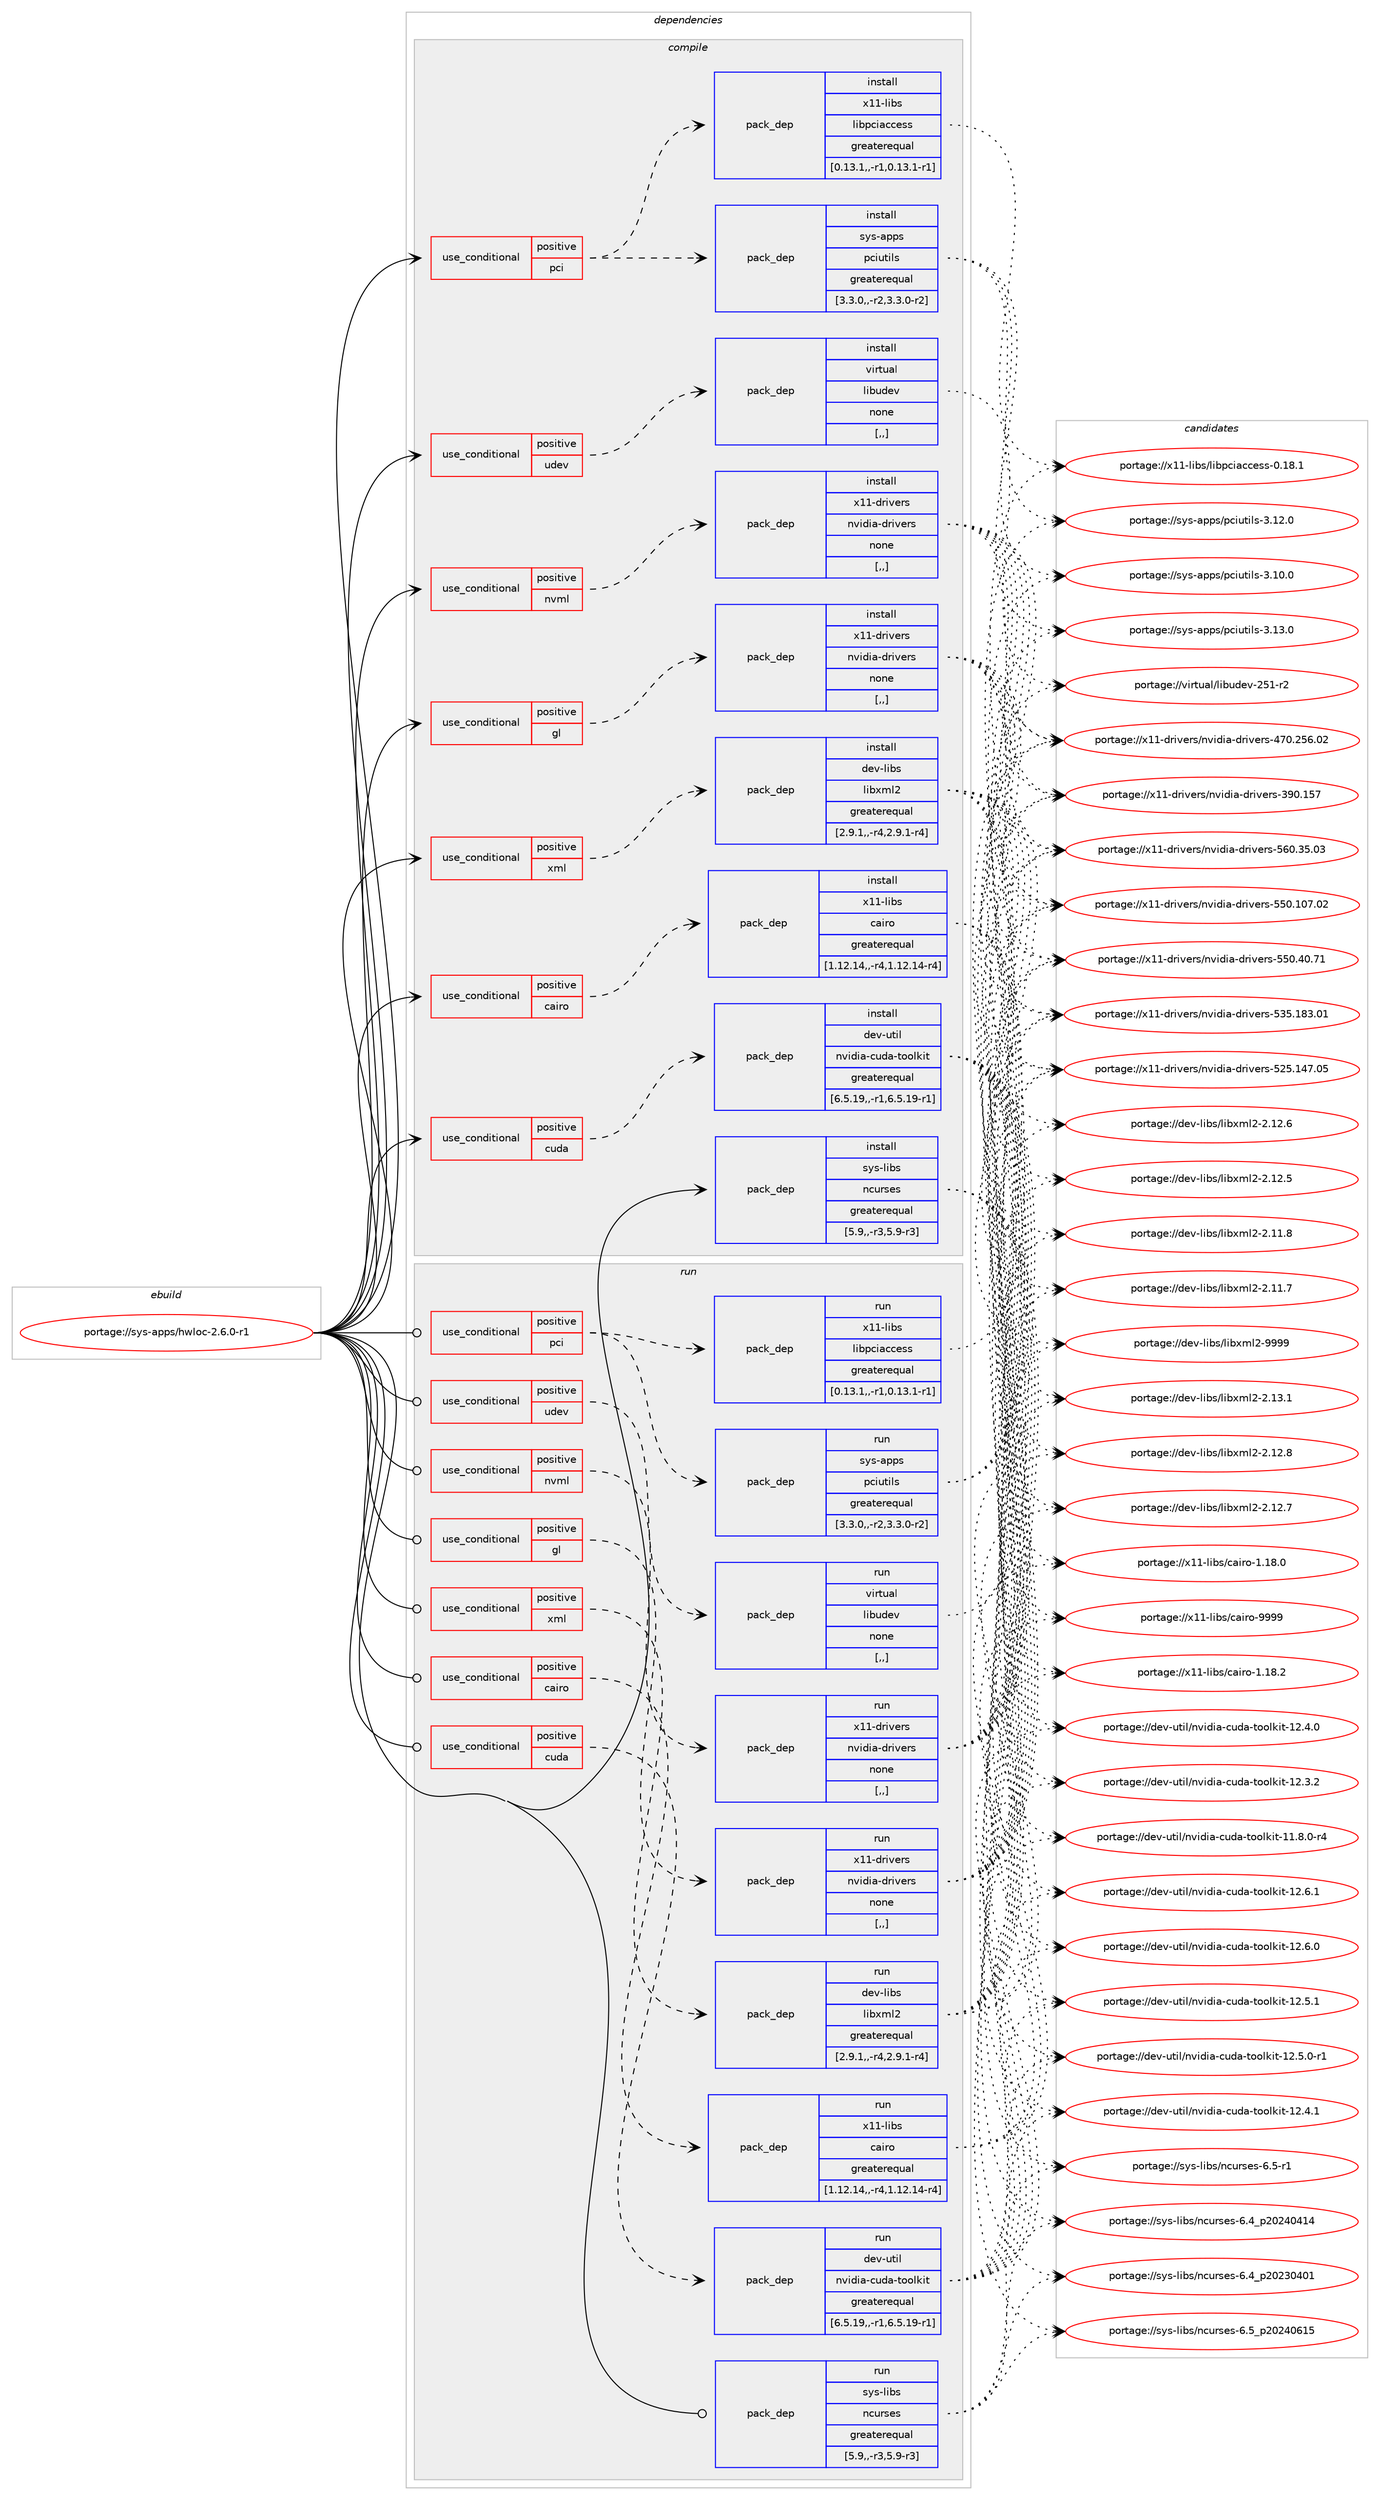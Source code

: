 digraph prolog {

# *************
# Graph options
# *************

newrank=true;
concentrate=true;
compound=true;
graph [rankdir=LR,fontname=Helvetica,fontsize=10,ranksep=1.5];#, ranksep=2.5, nodesep=0.2];
edge  [arrowhead=vee];
node  [fontname=Helvetica,fontsize=10];

# **********
# The ebuild
# **********

subgraph cluster_leftcol {
color=gray;
label=<<i>ebuild</i>>;
id [label="portage://sys-apps/hwloc-2.6.0-r1", color=red, width=4, href="../sys-apps/hwloc-2.6.0-r1.svg"];
}

# ****************
# The dependencies
# ****************

subgraph cluster_midcol {
color=gray;
label=<<i>dependencies</i>>;
subgraph cluster_compile {
fillcolor="#eeeeee";
style=filled;
label=<<i>compile</i>>;
subgraph cond6616 {
dependency17529 [label=<<TABLE BORDER="0" CELLBORDER="1" CELLSPACING="0" CELLPADDING="4"><TR><TD ROWSPAN="3" CELLPADDING="10">use_conditional</TD></TR><TR><TD>positive</TD></TR><TR><TD>cairo</TD></TR></TABLE>>, shape=none, color=red];
subgraph pack10851 {
dependency17530 [label=<<TABLE BORDER="0" CELLBORDER="1" CELLSPACING="0" CELLPADDING="4" WIDTH="220"><TR><TD ROWSPAN="6" CELLPADDING="30">pack_dep</TD></TR><TR><TD WIDTH="110">install</TD></TR><TR><TD>x11-libs</TD></TR><TR><TD>cairo</TD></TR><TR><TD>greaterequal</TD></TR><TR><TD>[1.12.14,,-r4,1.12.14-r4]</TD></TR></TABLE>>, shape=none, color=blue];
}
dependency17529:e -> dependency17530:w [weight=20,style="dashed",arrowhead="vee"];
}
id:e -> dependency17529:w [weight=20,style="solid",arrowhead="vee"];
subgraph cond6617 {
dependency17531 [label=<<TABLE BORDER="0" CELLBORDER="1" CELLSPACING="0" CELLPADDING="4"><TR><TD ROWSPAN="3" CELLPADDING="10">use_conditional</TD></TR><TR><TD>positive</TD></TR><TR><TD>cuda</TD></TR></TABLE>>, shape=none, color=red];
subgraph pack10852 {
dependency17532 [label=<<TABLE BORDER="0" CELLBORDER="1" CELLSPACING="0" CELLPADDING="4" WIDTH="220"><TR><TD ROWSPAN="6" CELLPADDING="30">pack_dep</TD></TR><TR><TD WIDTH="110">install</TD></TR><TR><TD>dev-util</TD></TR><TR><TD>nvidia-cuda-toolkit</TD></TR><TR><TD>greaterequal</TD></TR><TR><TD>[6.5.19,,-r1,6.5.19-r1]</TD></TR></TABLE>>, shape=none, color=blue];
}
dependency17531:e -> dependency17532:w [weight=20,style="dashed",arrowhead="vee"];
}
id:e -> dependency17531:w [weight=20,style="solid",arrowhead="vee"];
subgraph cond6618 {
dependency17533 [label=<<TABLE BORDER="0" CELLBORDER="1" CELLSPACING="0" CELLPADDING="4"><TR><TD ROWSPAN="3" CELLPADDING="10">use_conditional</TD></TR><TR><TD>positive</TD></TR><TR><TD>gl</TD></TR></TABLE>>, shape=none, color=red];
subgraph pack10853 {
dependency17534 [label=<<TABLE BORDER="0" CELLBORDER="1" CELLSPACING="0" CELLPADDING="4" WIDTH="220"><TR><TD ROWSPAN="6" CELLPADDING="30">pack_dep</TD></TR><TR><TD WIDTH="110">install</TD></TR><TR><TD>x11-drivers</TD></TR><TR><TD>nvidia-drivers</TD></TR><TR><TD>none</TD></TR><TR><TD>[,,]</TD></TR></TABLE>>, shape=none, color=blue];
}
dependency17533:e -> dependency17534:w [weight=20,style="dashed",arrowhead="vee"];
}
id:e -> dependency17533:w [weight=20,style="solid",arrowhead="vee"];
subgraph cond6619 {
dependency17535 [label=<<TABLE BORDER="0" CELLBORDER="1" CELLSPACING="0" CELLPADDING="4"><TR><TD ROWSPAN="3" CELLPADDING="10">use_conditional</TD></TR><TR><TD>positive</TD></TR><TR><TD>nvml</TD></TR></TABLE>>, shape=none, color=red];
subgraph pack10854 {
dependency17536 [label=<<TABLE BORDER="0" CELLBORDER="1" CELLSPACING="0" CELLPADDING="4" WIDTH="220"><TR><TD ROWSPAN="6" CELLPADDING="30">pack_dep</TD></TR><TR><TD WIDTH="110">install</TD></TR><TR><TD>x11-drivers</TD></TR><TR><TD>nvidia-drivers</TD></TR><TR><TD>none</TD></TR><TR><TD>[,,]</TD></TR></TABLE>>, shape=none, color=blue];
}
dependency17535:e -> dependency17536:w [weight=20,style="dashed",arrowhead="vee"];
}
id:e -> dependency17535:w [weight=20,style="solid",arrowhead="vee"];
subgraph cond6620 {
dependency17537 [label=<<TABLE BORDER="0" CELLBORDER="1" CELLSPACING="0" CELLPADDING="4"><TR><TD ROWSPAN="3" CELLPADDING="10">use_conditional</TD></TR><TR><TD>positive</TD></TR><TR><TD>pci</TD></TR></TABLE>>, shape=none, color=red];
subgraph pack10855 {
dependency17538 [label=<<TABLE BORDER="0" CELLBORDER="1" CELLSPACING="0" CELLPADDING="4" WIDTH="220"><TR><TD ROWSPAN="6" CELLPADDING="30">pack_dep</TD></TR><TR><TD WIDTH="110">install</TD></TR><TR><TD>sys-apps</TD></TR><TR><TD>pciutils</TD></TR><TR><TD>greaterequal</TD></TR><TR><TD>[3.3.0,,-r2,3.3.0-r2]</TD></TR></TABLE>>, shape=none, color=blue];
}
dependency17537:e -> dependency17538:w [weight=20,style="dashed",arrowhead="vee"];
subgraph pack10856 {
dependency17539 [label=<<TABLE BORDER="0" CELLBORDER="1" CELLSPACING="0" CELLPADDING="4" WIDTH="220"><TR><TD ROWSPAN="6" CELLPADDING="30">pack_dep</TD></TR><TR><TD WIDTH="110">install</TD></TR><TR><TD>x11-libs</TD></TR><TR><TD>libpciaccess</TD></TR><TR><TD>greaterequal</TD></TR><TR><TD>[0.13.1,,-r1,0.13.1-r1]</TD></TR></TABLE>>, shape=none, color=blue];
}
dependency17537:e -> dependency17539:w [weight=20,style="dashed",arrowhead="vee"];
}
id:e -> dependency17537:w [weight=20,style="solid",arrowhead="vee"];
subgraph cond6621 {
dependency17540 [label=<<TABLE BORDER="0" CELLBORDER="1" CELLSPACING="0" CELLPADDING="4"><TR><TD ROWSPAN="3" CELLPADDING="10">use_conditional</TD></TR><TR><TD>positive</TD></TR><TR><TD>udev</TD></TR></TABLE>>, shape=none, color=red];
subgraph pack10857 {
dependency17541 [label=<<TABLE BORDER="0" CELLBORDER="1" CELLSPACING="0" CELLPADDING="4" WIDTH="220"><TR><TD ROWSPAN="6" CELLPADDING="30">pack_dep</TD></TR><TR><TD WIDTH="110">install</TD></TR><TR><TD>virtual</TD></TR><TR><TD>libudev</TD></TR><TR><TD>none</TD></TR><TR><TD>[,,]</TD></TR></TABLE>>, shape=none, color=blue];
}
dependency17540:e -> dependency17541:w [weight=20,style="dashed",arrowhead="vee"];
}
id:e -> dependency17540:w [weight=20,style="solid",arrowhead="vee"];
subgraph cond6622 {
dependency17542 [label=<<TABLE BORDER="0" CELLBORDER="1" CELLSPACING="0" CELLPADDING="4"><TR><TD ROWSPAN="3" CELLPADDING="10">use_conditional</TD></TR><TR><TD>positive</TD></TR><TR><TD>xml</TD></TR></TABLE>>, shape=none, color=red];
subgraph pack10858 {
dependency17543 [label=<<TABLE BORDER="0" CELLBORDER="1" CELLSPACING="0" CELLPADDING="4" WIDTH="220"><TR><TD ROWSPAN="6" CELLPADDING="30">pack_dep</TD></TR><TR><TD WIDTH="110">install</TD></TR><TR><TD>dev-libs</TD></TR><TR><TD>libxml2</TD></TR><TR><TD>greaterequal</TD></TR><TR><TD>[2.9.1,,-r4,2.9.1-r4]</TD></TR></TABLE>>, shape=none, color=blue];
}
dependency17542:e -> dependency17543:w [weight=20,style="dashed",arrowhead="vee"];
}
id:e -> dependency17542:w [weight=20,style="solid",arrowhead="vee"];
subgraph pack10859 {
dependency17544 [label=<<TABLE BORDER="0" CELLBORDER="1" CELLSPACING="0" CELLPADDING="4" WIDTH="220"><TR><TD ROWSPAN="6" CELLPADDING="30">pack_dep</TD></TR><TR><TD WIDTH="110">install</TD></TR><TR><TD>sys-libs</TD></TR><TR><TD>ncurses</TD></TR><TR><TD>greaterequal</TD></TR><TR><TD>[5.9,,-r3,5.9-r3]</TD></TR></TABLE>>, shape=none, color=blue];
}
id:e -> dependency17544:w [weight=20,style="solid",arrowhead="vee"];
}
subgraph cluster_compileandrun {
fillcolor="#eeeeee";
style=filled;
label=<<i>compile and run</i>>;
}
subgraph cluster_run {
fillcolor="#eeeeee";
style=filled;
label=<<i>run</i>>;
subgraph cond6623 {
dependency17545 [label=<<TABLE BORDER="0" CELLBORDER="1" CELLSPACING="0" CELLPADDING="4"><TR><TD ROWSPAN="3" CELLPADDING="10">use_conditional</TD></TR><TR><TD>positive</TD></TR><TR><TD>cairo</TD></TR></TABLE>>, shape=none, color=red];
subgraph pack10860 {
dependency17546 [label=<<TABLE BORDER="0" CELLBORDER="1" CELLSPACING="0" CELLPADDING="4" WIDTH="220"><TR><TD ROWSPAN="6" CELLPADDING="30">pack_dep</TD></TR><TR><TD WIDTH="110">run</TD></TR><TR><TD>x11-libs</TD></TR><TR><TD>cairo</TD></TR><TR><TD>greaterequal</TD></TR><TR><TD>[1.12.14,,-r4,1.12.14-r4]</TD></TR></TABLE>>, shape=none, color=blue];
}
dependency17545:e -> dependency17546:w [weight=20,style="dashed",arrowhead="vee"];
}
id:e -> dependency17545:w [weight=20,style="solid",arrowhead="odot"];
subgraph cond6624 {
dependency17547 [label=<<TABLE BORDER="0" CELLBORDER="1" CELLSPACING="0" CELLPADDING="4"><TR><TD ROWSPAN="3" CELLPADDING="10">use_conditional</TD></TR><TR><TD>positive</TD></TR><TR><TD>cuda</TD></TR></TABLE>>, shape=none, color=red];
subgraph pack10861 {
dependency17548 [label=<<TABLE BORDER="0" CELLBORDER="1" CELLSPACING="0" CELLPADDING="4" WIDTH="220"><TR><TD ROWSPAN="6" CELLPADDING="30">pack_dep</TD></TR><TR><TD WIDTH="110">run</TD></TR><TR><TD>dev-util</TD></TR><TR><TD>nvidia-cuda-toolkit</TD></TR><TR><TD>greaterequal</TD></TR><TR><TD>[6.5.19,,-r1,6.5.19-r1]</TD></TR></TABLE>>, shape=none, color=blue];
}
dependency17547:e -> dependency17548:w [weight=20,style="dashed",arrowhead="vee"];
}
id:e -> dependency17547:w [weight=20,style="solid",arrowhead="odot"];
subgraph cond6625 {
dependency17549 [label=<<TABLE BORDER="0" CELLBORDER="1" CELLSPACING="0" CELLPADDING="4"><TR><TD ROWSPAN="3" CELLPADDING="10">use_conditional</TD></TR><TR><TD>positive</TD></TR><TR><TD>gl</TD></TR></TABLE>>, shape=none, color=red];
subgraph pack10862 {
dependency17550 [label=<<TABLE BORDER="0" CELLBORDER="1" CELLSPACING="0" CELLPADDING="4" WIDTH="220"><TR><TD ROWSPAN="6" CELLPADDING="30">pack_dep</TD></TR><TR><TD WIDTH="110">run</TD></TR><TR><TD>x11-drivers</TD></TR><TR><TD>nvidia-drivers</TD></TR><TR><TD>none</TD></TR><TR><TD>[,,]</TD></TR></TABLE>>, shape=none, color=blue];
}
dependency17549:e -> dependency17550:w [weight=20,style="dashed",arrowhead="vee"];
}
id:e -> dependency17549:w [weight=20,style="solid",arrowhead="odot"];
subgraph cond6626 {
dependency17551 [label=<<TABLE BORDER="0" CELLBORDER="1" CELLSPACING="0" CELLPADDING="4"><TR><TD ROWSPAN="3" CELLPADDING="10">use_conditional</TD></TR><TR><TD>positive</TD></TR><TR><TD>nvml</TD></TR></TABLE>>, shape=none, color=red];
subgraph pack10863 {
dependency17552 [label=<<TABLE BORDER="0" CELLBORDER="1" CELLSPACING="0" CELLPADDING="4" WIDTH="220"><TR><TD ROWSPAN="6" CELLPADDING="30">pack_dep</TD></TR><TR><TD WIDTH="110">run</TD></TR><TR><TD>x11-drivers</TD></TR><TR><TD>nvidia-drivers</TD></TR><TR><TD>none</TD></TR><TR><TD>[,,]</TD></TR></TABLE>>, shape=none, color=blue];
}
dependency17551:e -> dependency17552:w [weight=20,style="dashed",arrowhead="vee"];
}
id:e -> dependency17551:w [weight=20,style="solid",arrowhead="odot"];
subgraph cond6627 {
dependency17553 [label=<<TABLE BORDER="0" CELLBORDER="1" CELLSPACING="0" CELLPADDING="4"><TR><TD ROWSPAN="3" CELLPADDING="10">use_conditional</TD></TR><TR><TD>positive</TD></TR><TR><TD>pci</TD></TR></TABLE>>, shape=none, color=red];
subgraph pack10864 {
dependency17554 [label=<<TABLE BORDER="0" CELLBORDER="1" CELLSPACING="0" CELLPADDING="4" WIDTH="220"><TR><TD ROWSPAN="6" CELLPADDING="30">pack_dep</TD></TR><TR><TD WIDTH="110">run</TD></TR><TR><TD>sys-apps</TD></TR><TR><TD>pciutils</TD></TR><TR><TD>greaterequal</TD></TR><TR><TD>[3.3.0,,-r2,3.3.0-r2]</TD></TR></TABLE>>, shape=none, color=blue];
}
dependency17553:e -> dependency17554:w [weight=20,style="dashed",arrowhead="vee"];
subgraph pack10865 {
dependency17555 [label=<<TABLE BORDER="0" CELLBORDER="1" CELLSPACING="0" CELLPADDING="4" WIDTH="220"><TR><TD ROWSPAN="6" CELLPADDING="30">pack_dep</TD></TR><TR><TD WIDTH="110">run</TD></TR><TR><TD>x11-libs</TD></TR><TR><TD>libpciaccess</TD></TR><TR><TD>greaterequal</TD></TR><TR><TD>[0.13.1,,-r1,0.13.1-r1]</TD></TR></TABLE>>, shape=none, color=blue];
}
dependency17553:e -> dependency17555:w [weight=20,style="dashed",arrowhead="vee"];
}
id:e -> dependency17553:w [weight=20,style="solid",arrowhead="odot"];
subgraph cond6628 {
dependency17556 [label=<<TABLE BORDER="0" CELLBORDER="1" CELLSPACING="0" CELLPADDING="4"><TR><TD ROWSPAN="3" CELLPADDING="10">use_conditional</TD></TR><TR><TD>positive</TD></TR><TR><TD>udev</TD></TR></TABLE>>, shape=none, color=red];
subgraph pack10866 {
dependency17557 [label=<<TABLE BORDER="0" CELLBORDER="1" CELLSPACING="0" CELLPADDING="4" WIDTH="220"><TR><TD ROWSPAN="6" CELLPADDING="30">pack_dep</TD></TR><TR><TD WIDTH="110">run</TD></TR><TR><TD>virtual</TD></TR><TR><TD>libudev</TD></TR><TR><TD>none</TD></TR><TR><TD>[,,]</TD></TR></TABLE>>, shape=none, color=blue];
}
dependency17556:e -> dependency17557:w [weight=20,style="dashed",arrowhead="vee"];
}
id:e -> dependency17556:w [weight=20,style="solid",arrowhead="odot"];
subgraph cond6629 {
dependency17558 [label=<<TABLE BORDER="0" CELLBORDER="1" CELLSPACING="0" CELLPADDING="4"><TR><TD ROWSPAN="3" CELLPADDING="10">use_conditional</TD></TR><TR><TD>positive</TD></TR><TR><TD>xml</TD></TR></TABLE>>, shape=none, color=red];
subgraph pack10867 {
dependency17559 [label=<<TABLE BORDER="0" CELLBORDER="1" CELLSPACING="0" CELLPADDING="4" WIDTH="220"><TR><TD ROWSPAN="6" CELLPADDING="30">pack_dep</TD></TR><TR><TD WIDTH="110">run</TD></TR><TR><TD>dev-libs</TD></TR><TR><TD>libxml2</TD></TR><TR><TD>greaterequal</TD></TR><TR><TD>[2.9.1,,-r4,2.9.1-r4]</TD></TR></TABLE>>, shape=none, color=blue];
}
dependency17558:e -> dependency17559:w [weight=20,style="dashed",arrowhead="vee"];
}
id:e -> dependency17558:w [weight=20,style="solid",arrowhead="odot"];
subgraph pack10868 {
dependency17560 [label=<<TABLE BORDER="0" CELLBORDER="1" CELLSPACING="0" CELLPADDING="4" WIDTH="220"><TR><TD ROWSPAN="6" CELLPADDING="30">pack_dep</TD></TR><TR><TD WIDTH="110">run</TD></TR><TR><TD>sys-libs</TD></TR><TR><TD>ncurses</TD></TR><TR><TD>greaterequal</TD></TR><TR><TD>[5.9,,-r3,5.9-r3]</TD></TR></TABLE>>, shape=none, color=blue];
}
id:e -> dependency17560:w [weight=20,style="solid",arrowhead="odot"];
}
}

# **************
# The candidates
# **************

subgraph cluster_choices {
rank=same;
color=gray;
label=<<i>candidates</i>>;

subgraph choice10851 {
color=black;
nodesep=1;
choice120494945108105981154799971051141114557575757 [label="portage://x11-libs/cairo-9999", color=red, width=4,href="../x11-libs/cairo-9999.svg"];
choice1204949451081059811547999710511411145494649564650 [label="portage://x11-libs/cairo-1.18.2", color=red, width=4,href="../x11-libs/cairo-1.18.2.svg"];
choice1204949451081059811547999710511411145494649564648 [label="portage://x11-libs/cairo-1.18.0", color=red, width=4,href="../x11-libs/cairo-1.18.0.svg"];
dependency17530:e -> choice120494945108105981154799971051141114557575757:w [style=dotted,weight="100"];
dependency17530:e -> choice1204949451081059811547999710511411145494649564650:w [style=dotted,weight="100"];
dependency17530:e -> choice1204949451081059811547999710511411145494649564648:w [style=dotted,weight="100"];
}
subgraph choice10852 {
color=black;
nodesep=1;
choice1001011184511711610510847110118105100105974599117100974511611111110810710511645495046544649 [label="portage://dev-util/nvidia-cuda-toolkit-12.6.1", color=red, width=4,href="../dev-util/nvidia-cuda-toolkit-12.6.1.svg"];
choice1001011184511711610510847110118105100105974599117100974511611111110810710511645495046544648 [label="portage://dev-util/nvidia-cuda-toolkit-12.6.0", color=red, width=4,href="../dev-util/nvidia-cuda-toolkit-12.6.0.svg"];
choice1001011184511711610510847110118105100105974599117100974511611111110810710511645495046534649 [label="portage://dev-util/nvidia-cuda-toolkit-12.5.1", color=red, width=4,href="../dev-util/nvidia-cuda-toolkit-12.5.1.svg"];
choice10010111845117116105108471101181051001059745991171009745116111111108107105116454950465346484511449 [label="portage://dev-util/nvidia-cuda-toolkit-12.5.0-r1", color=red, width=4,href="../dev-util/nvidia-cuda-toolkit-12.5.0-r1.svg"];
choice1001011184511711610510847110118105100105974599117100974511611111110810710511645495046524649 [label="portage://dev-util/nvidia-cuda-toolkit-12.4.1", color=red, width=4,href="../dev-util/nvidia-cuda-toolkit-12.4.1.svg"];
choice1001011184511711610510847110118105100105974599117100974511611111110810710511645495046524648 [label="portage://dev-util/nvidia-cuda-toolkit-12.4.0", color=red, width=4,href="../dev-util/nvidia-cuda-toolkit-12.4.0.svg"];
choice1001011184511711610510847110118105100105974599117100974511611111110810710511645495046514650 [label="portage://dev-util/nvidia-cuda-toolkit-12.3.2", color=red, width=4,href="../dev-util/nvidia-cuda-toolkit-12.3.2.svg"];
choice10010111845117116105108471101181051001059745991171009745116111111108107105116454949465646484511452 [label="portage://dev-util/nvidia-cuda-toolkit-11.8.0-r4", color=red, width=4,href="../dev-util/nvidia-cuda-toolkit-11.8.0-r4.svg"];
dependency17532:e -> choice1001011184511711610510847110118105100105974599117100974511611111110810710511645495046544649:w [style=dotted,weight="100"];
dependency17532:e -> choice1001011184511711610510847110118105100105974599117100974511611111110810710511645495046544648:w [style=dotted,weight="100"];
dependency17532:e -> choice1001011184511711610510847110118105100105974599117100974511611111110810710511645495046534649:w [style=dotted,weight="100"];
dependency17532:e -> choice10010111845117116105108471101181051001059745991171009745116111111108107105116454950465346484511449:w [style=dotted,weight="100"];
dependency17532:e -> choice1001011184511711610510847110118105100105974599117100974511611111110810710511645495046524649:w [style=dotted,weight="100"];
dependency17532:e -> choice1001011184511711610510847110118105100105974599117100974511611111110810710511645495046524648:w [style=dotted,weight="100"];
dependency17532:e -> choice1001011184511711610510847110118105100105974599117100974511611111110810710511645495046514650:w [style=dotted,weight="100"];
dependency17532:e -> choice10010111845117116105108471101181051001059745991171009745116111111108107105116454949465646484511452:w [style=dotted,weight="100"];
}
subgraph choice10853 {
color=black;
nodesep=1;
choice12049494510011410511810111411547110118105100105974510011410511810111411545535448465153464851 [label="portage://x11-drivers/nvidia-drivers-560.35.03", color=red, width=4,href="../x11-drivers/nvidia-drivers-560.35.03.svg"];
choice1204949451001141051181011141154711011810510010597451001141051181011141154553534846494855464850 [label="portage://x11-drivers/nvidia-drivers-550.107.02", color=red, width=4,href="../x11-drivers/nvidia-drivers-550.107.02.svg"];
choice12049494510011410511810111411547110118105100105974510011410511810111411545535348465248465549 [label="portage://x11-drivers/nvidia-drivers-550.40.71", color=red, width=4,href="../x11-drivers/nvidia-drivers-550.40.71.svg"];
choice1204949451001141051181011141154711011810510010597451001141051181011141154553515346495651464849 [label="portage://x11-drivers/nvidia-drivers-535.183.01", color=red, width=4,href="../x11-drivers/nvidia-drivers-535.183.01.svg"];
choice1204949451001141051181011141154711011810510010597451001141051181011141154553505346495255464853 [label="portage://x11-drivers/nvidia-drivers-525.147.05", color=red, width=4,href="../x11-drivers/nvidia-drivers-525.147.05.svg"];
choice1204949451001141051181011141154711011810510010597451001141051181011141154552554846505354464850 [label="portage://x11-drivers/nvidia-drivers-470.256.02", color=red, width=4,href="../x11-drivers/nvidia-drivers-470.256.02.svg"];
choice1204949451001141051181011141154711011810510010597451001141051181011141154551574846495355 [label="portage://x11-drivers/nvidia-drivers-390.157", color=red, width=4,href="../x11-drivers/nvidia-drivers-390.157.svg"];
dependency17534:e -> choice12049494510011410511810111411547110118105100105974510011410511810111411545535448465153464851:w [style=dotted,weight="100"];
dependency17534:e -> choice1204949451001141051181011141154711011810510010597451001141051181011141154553534846494855464850:w [style=dotted,weight="100"];
dependency17534:e -> choice12049494510011410511810111411547110118105100105974510011410511810111411545535348465248465549:w [style=dotted,weight="100"];
dependency17534:e -> choice1204949451001141051181011141154711011810510010597451001141051181011141154553515346495651464849:w [style=dotted,weight="100"];
dependency17534:e -> choice1204949451001141051181011141154711011810510010597451001141051181011141154553505346495255464853:w [style=dotted,weight="100"];
dependency17534:e -> choice1204949451001141051181011141154711011810510010597451001141051181011141154552554846505354464850:w [style=dotted,weight="100"];
dependency17534:e -> choice1204949451001141051181011141154711011810510010597451001141051181011141154551574846495355:w [style=dotted,weight="100"];
}
subgraph choice10854 {
color=black;
nodesep=1;
choice12049494510011410511810111411547110118105100105974510011410511810111411545535448465153464851 [label="portage://x11-drivers/nvidia-drivers-560.35.03", color=red, width=4,href="../x11-drivers/nvidia-drivers-560.35.03.svg"];
choice1204949451001141051181011141154711011810510010597451001141051181011141154553534846494855464850 [label="portage://x11-drivers/nvidia-drivers-550.107.02", color=red, width=4,href="../x11-drivers/nvidia-drivers-550.107.02.svg"];
choice12049494510011410511810111411547110118105100105974510011410511810111411545535348465248465549 [label="portage://x11-drivers/nvidia-drivers-550.40.71", color=red, width=4,href="../x11-drivers/nvidia-drivers-550.40.71.svg"];
choice1204949451001141051181011141154711011810510010597451001141051181011141154553515346495651464849 [label="portage://x11-drivers/nvidia-drivers-535.183.01", color=red, width=4,href="../x11-drivers/nvidia-drivers-535.183.01.svg"];
choice1204949451001141051181011141154711011810510010597451001141051181011141154553505346495255464853 [label="portage://x11-drivers/nvidia-drivers-525.147.05", color=red, width=4,href="../x11-drivers/nvidia-drivers-525.147.05.svg"];
choice1204949451001141051181011141154711011810510010597451001141051181011141154552554846505354464850 [label="portage://x11-drivers/nvidia-drivers-470.256.02", color=red, width=4,href="../x11-drivers/nvidia-drivers-470.256.02.svg"];
choice1204949451001141051181011141154711011810510010597451001141051181011141154551574846495355 [label="portage://x11-drivers/nvidia-drivers-390.157", color=red, width=4,href="../x11-drivers/nvidia-drivers-390.157.svg"];
dependency17536:e -> choice12049494510011410511810111411547110118105100105974510011410511810111411545535448465153464851:w [style=dotted,weight="100"];
dependency17536:e -> choice1204949451001141051181011141154711011810510010597451001141051181011141154553534846494855464850:w [style=dotted,weight="100"];
dependency17536:e -> choice12049494510011410511810111411547110118105100105974510011410511810111411545535348465248465549:w [style=dotted,weight="100"];
dependency17536:e -> choice1204949451001141051181011141154711011810510010597451001141051181011141154553515346495651464849:w [style=dotted,weight="100"];
dependency17536:e -> choice1204949451001141051181011141154711011810510010597451001141051181011141154553505346495255464853:w [style=dotted,weight="100"];
dependency17536:e -> choice1204949451001141051181011141154711011810510010597451001141051181011141154552554846505354464850:w [style=dotted,weight="100"];
dependency17536:e -> choice1204949451001141051181011141154711011810510010597451001141051181011141154551574846495355:w [style=dotted,weight="100"];
}
subgraph choice10855 {
color=black;
nodesep=1;
choice1151211154597112112115471129910511711610510811545514649514648 [label="portage://sys-apps/pciutils-3.13.0", color=red, width=4,href="../sys-apps/pciutils-3.13.0.svg"];
choice1151211154597112112115471129910511711610510811545514649504648 [label="portage://sys-apps/pciutils-3.12.0", color=red, width=4,href="../sys-apps/pciutils-3.12.0.svg"];
choice1151211154597112112115471129910511711610510811545514649484648 [label="portage://sys-apps/pciutils-3.10.0", color=red, width=4,href="../sys-apps/pciutils-3.10.0.svg"];
dependency17538:e -> choice1151211154597112112115471129910511711610510811545514649514648:w [style=dotted,weight="100"];
dependency17538:e -> choice1151211154597112112115471129910511711610510811545514649504648:w [style=dotted,weight="100"];
dependency17538:e -> choice1151211154597112112115471129910511711610510811545514649484648:w [style=dotted,weight="100"];
}
subgraph choice10856 {
color=black;
nodesep=1;
choice1204949451081059811547108105981129910597999910111511545484649564649 [label="portage://x11-libs/libpciaccess-0.18.1", color=red, width=4,href="../x11-libs/libpciaccess-0.18.1.svg"];
dependency17539:e -> choice1204949451081059811547108105981129910597999910111511545484649564649:w [style=dotted,weight="100"];
}
subgraph choice10857 {
color=black;
nodesep=1;
choice118105114116117971084710810598117100101118455053494511450 [label="portage://virtual/libudev-251-r2", color=red, width=4,href="../virtual/libudev-251-r2.svg"];
dependency17541:e -> choice118105114116117971084710810598117100101118455053494511450:w [style=dotted,weight="100"];
}
subgraph choice10858 {
color=black;
nodesep=1;
choice10010111845108105981154710810598120109108504557575757 [label="portage://dev-libs/libxml2-9999", color=red, width=4,href="../dev-libs/libxml2-9999.svg"];
choice100101118451081059811547108105981201091085045504649514649 [label="portage://dev-libs/libxml2-2.13.1", color=red, width=4,href="../dev-libs/libxml2-2.13.1.svg"];
choice100101118451081059811547108105981201091085045504649504656 [label="portage://dev-libs/libxml2-2.12.8", color=red, width=4,href="../dev-libs/libxml2-2.12.8.svg"];
choice100101118451081059811547108105981201091085045504649504655 [label="portage://dev-libs/libxml2-2.12.7", color=red, width=4,href="../dev-libs/libxml2-2.12.7.svg"];
choice100101118451081059811547108105981201091085045504649504654 [label="portage://dev-libs/libxml2-2.12.6", color=red, width=4,href="../dev-libs/libxml2-2.12.6.svg"];
choice100101118451081059811547108105981201091085045504649504653 [label="portage://dev-libs/libxml2-2.12.5", color=red, width=4,href="../dev-libs/libxml2-2.12.5.svg"];
choice100101118451081059811547108105981201091085045504649494656 [label="portage://dev-libs/libxml2-2.11.8", color=red, width=4,href="../dev-libs/libxml2-2.11.8.svg"];
choice100101118451081059811547108105981201091085045504649494655 [label="portage://dev-libs/libxml2-2.11.7", color=red, width=4,href="../dev-libs/libxml2-2.11.7.svg"];
dependency17543:e -> choice10010111845108105981154710810598120109108504557575757:w [style=dotted,weight="100"];
dependency17543:e -> choice100101118451081059811547108105981201091085045504649514649:w [style=dotted,weight="100"];
dependency17543:e -> choice100101118451081059811547108105981201091085045504649504656:w [style=dotted,weight="100"];
dependency17543:e -> choice100101118451081059811547108105981201091085045504649504655:w [style=dotted,weight="100"];
dependency17543:e -> choice100101118451081059811547108105981201091085045504649504654:w [style=dotted,weight="100"];
dependency17543:e -> choice100101118451081059811547108105981201091085045504649504653:w [style=dotted,weight="100"];
dependency17543:e -> choice100101118451081059811547108105981201091085045504649494656:w [style=dotted,weight="100"];
dependency17543:e -> choice100101118451081059811547108105981201091085045504649494655:w [style=dotted,weight="100"];
}
subgraph choice10859 {
color=black;
nodesep=1;
choice1151211154510810598115471109911711411510111545544653951125048505248544953 [label="portage://sys-libs/ncurses-6.5_p20240615", color=red, width=4,href="../sys-libs/ncurses-6.5_p20240615.svg"];
choice11512111545108105981154711099117114115101115455446534511449 [label="portage://sys-libs/ncurses-6.5-r1", color=red, width=4,href="../sys-libs/ncurses-6.5-r1.svg"];
choice1151211154510810598115471109911711411510111545544652951125048505248524952 [label="portage://sys-libs/ncurses-6.4_p20240414", color=red, width=4,href="../sys-libs/ncurses-6.4_p20240414.svg"];
choice1151211154510810598115471109911711411510111545544652951125048505148524849 [label="portage://sys-libs/ncurses-6.4_p20230401", color=red, width=4,href="../sys-libs/ncurses-6.4_p20230401.svg"];
dependency17544:e -> choice1151211154510810598115471109911711411510111545544653951125048505248544953:w [style=dotted,weight="100"];
dependency17544:e -> choice11512111545108105981154711099117114115101115455446534511449:w [style=dotted,weight="100"];
dependency17544:e -> choice1151211154510810598115471109911711411510111545544652951125048505248524952:w [style=dotted,weight="100"];
dependency17544:e -> choice1151211154510810598115471109911711411510111545544652951125048505148524849:w [style=dotted,weight="100"];
}
subgraph choice10860 {
color=black;
nodesep=1;
choice120494945108105981154799971051141114557575757 [label="portage://x11-libs/cairo-9999", color=red, width=4,href="../x11-libs/cairo-9999.svg"];
choice1204949451081059811547999710511411145494649564650 [label="portage://x11-libs/cairo-1.18.2", color=red, width=4,href="../x11-libs/cairo-1.18.2.svg"];
choice1204949451081059811547999710511411145494649564648 [label="portage://x11-libs/cairo-1.18.0", color=red, width=4,href="../x11-libs/cairo-1.18.0.svg"];
dependency17546:e -> choice120494945108105981154799971051141114557575757:w [style=dotted,weight="100"];
dependency17546:e -> choice1204949451081059811547999710511411145494649564650:w [style=dotted,weight="100"];
dependency17546:e -> choice1204949451081059811547999710511411145494649564648:w [style=dotted,weight="100"];
}
subgraph choice10861 {
color=black;
nodesep=1;
choice1001011184511711610510847110118105100105974599117100974511611111110810710511645495046544649 [label="portage://dev-util/nvidia-cuda-toolkit-12.6.1", color=red, width=4,href="../dev-util/nvidia-cuda-toolkit-12.6.1.svg"];
choice1001011184511711610510847110118105100105974599117100974511611111110810710511645495046544648 [label="portage://dev-util/nvidia-cuda-toolkit-12.6.0", color=red, width=4,href="../dev-util/nvidia-cuda-toolkit-12.6.0.svg"];
choice1001011184511711610510847110118105100105974599117100974511611111110810710511645495046534649 [label="portage://dev-util/nvidia-cuda-toolkit-12.5.1", color=red, width=4,href="../dev-util/nvidia-cuda-toolkit-12.5.1.svg"];
choice10010111845117116105108471101181051001059745991171009745116111111108107105116454950465346484511449 [label="portage://dev-util/nvidia-cuda-toolkit-12.5.0-r1", color=red, width=4,href="../dev-util/nvidia-cuda-toolkit-12.5.0-r1.svg"];
choice1001011184511711610510847110118105100105974599117100974511611111110810710511645495046524649 [label="portage://dev-util/nvidia-cuda-toolkit-12.4.1", color=red, width=4,href="../dev-util/nvidia-cuda-toolkit-12.4.1.svg"];
choice1001011184511711610510847110118105100105974599117100974511611111110810710511645495046524648 [label="portage://dev-util/nvidia-cuda-toolkit-12.4.0", color=red, width=4,href="../dev-util/nvidia-cuda-toolkit-12.4.0.svg"];
choice1001011184511711610510847110118105100105974599117100974511611111110810710511645495046514650 [label="portage://dev-util/nvidia-cuda-toolkit-12.3.2", color=red, width=4,href="../dev-util/nvidia-cuda-toolkit-12.3.2.svg"];
choice10010111845117116105108471101181051001059745991171009745116111111108107105116454949465646484511452 [label="portage://dev-util/nvidia-cuda-toolkit-11.8.0-r4", color=red, width=4,href="../dev-util/nvidia-cuda-toolkit-11.8.0-r4.svg"];
dependency17548:e -> choice1001011184511711610510847110118105100105974599117100974511611111110810710511645495046544649:w [style=dotted,weight="100"];
dependency17548:e -> choice1001011184511711610510847110118105100105974599117100974511611111110810710511645495046544648:w [style=dotted,weight="100"];
dependency17548:e -> choice1001011184511711610510847110118105100105974599117100974511611111110810710511645495046534649:w [style=dotted,weight="100"];
dependency17548:e -> choice10010111845117116105108471101181051001059745991171009745116111111108107105116454950465346484511449:w [style=dotted,weight="100"];
dependency17548:e -> choice1001011184511711610510847110118105100105974599117100974511611111110810710511645495046524649:w [style=dotted,weight="100"];
dependency17548:e -> choice1001011184511711610510847110118105100105974599117100974511611111110810710511645495046524648:w [style=dotted,weight="100"];
dependency17548:e -> choice1001011184511711610510847110118105100105974599117100974511611111110810710511645495046514650:w [style=dotted,weight="100"];
dependency17548:e -> choice10010111845117116105108471101181051001059745991171009745116111111108107105116454949465646484511452:w [style=dotted,weight="100"];
}
subgraph choice10862 {
color=black;
nodesep=1;
choice12049494510011410511810111411547110118105100105974510011410511810111411545535448465153464851 [label="portage://x11-drivers/nvidia-drivers-560.35.03", color=red, width=4,href="../x11-drivers/nvidia-drivers-560.35.03.svg"];
choice1204949451001141051181011141154711011810510010597451001141051181011141154553534846494855464850 [label="portage://x11-drivers/nvidia-drivers-550.107.02", color=red, width=4,href="../x11-drivers/nvidia-drivers-550.107.02.svg"];
choice12049494510011410511810111411547110118105100105974510011410511810111411545535348465248465549 [label="portage://x11-drivers/nvidia-drivers-550.40.71", color=red, width=4,href="../x11-drivers/nvidia-drivers-550.40.71.svg"];
choice1204949451001141051181011141154711011810510010597451001141051181011141154553515346495651464849 [label="portage://x11-drivers/nvidia-drivers-535.183.01", color=red, width=4,href="../x11-drivers/nvidia-drivers-535.183.01.svg"];
choice1204949451001141051181011141154711011810510010597451001141051181011141154553505346495255464853 [label="portage://x11-drivers/nvidia-drivers-525.147.05", color=red, width=4,href="../x11-drivers/nvidia-drivers-525.147.05.svg"];
choice1204949451001141051181011141154711011810510010597451001141051181011141154552554846505354464850 [label="portage://x11-drivers/nvidia-drivers-470.256.02", color=red, width=4,href="../x11-drivers/nvidia-drivers-470.256.02.svg"];
choice1204949451001141051181011141154711011810510010597451001141051181011141154551574846495355 [label="portage://x11-drivers/nvidia-drivers-390.157", color=red, width=4,href="../x11-drivers/nvidia-drivers-390.157.svg"];
dependency17550:e -> choice12049494510011410511810111411547110118105100105974510011410511810111411545535448465153464851:w [style=dotted,weight="100"];
dependency17550:e -> choice1204949451001141051181011141154711011810510010597451001141051181011141154553534846494855464850:w [style=dotted,weight="100"];
dependency17550:e -> choice12049494510011410511810111411547110118105100105974510011410511810111411545535348465248465549:w [style=dotted,weight="100"];
dependency17550:e -> choice1204949451001141051181011141154711011810510010597451001141051181011141154553515346495651464849:w [style=dotted,weight="100"];
dependency17550:e -> choice1204949451001141051181011141154711011810510010597451001141051181011141154553505346495255464853:w [style=dotted,weight="100"];
dependency17550:e -> choice1204949451001141051181011141154711011810510010597451001141051181011141154552554846505354464850:w [style=dotted,weight="100"];
dependency17550:e -> choice1204949451001141051181011141154711011810510010597451001141051181011141154551574846495355:w [style=dotted,weight="100"];
}
subgraph choice10863 {
color=black;
nodesep=1;
choice12049494510011410511810111411547110118105100105974510011410511810111411545535448465153464851 [label="portage://x11-drivers/nvidia-drivers-560.35.03", color=red, width=4,href="../x11-drivers/nvidia-drivers-560.35.03.svg"];
choice1204949451001141051181011141154711011810510010597451001141051181011141154553534846494855464850 [label="portage://x11-drivers/nvidia-drivers-550.107.02", color=red, width=4,href="../x11-drivers/nvidia-drivers-550.107.02.svg"];
choice12049494510011410511810111411547110118105100105974510011410511810111411545535348465248465549 [label="portage://x11-drivers/nvidia-drivers-550.40.71", color=red, width=4,href="../x11-drivers/nvidia-drivers-550.40.71.svg"];
choice1204949451001141051181011141154711011810510010597451001141051181011141154553515346495651464849 [label="portage://x11-drivers/nvidia-drivers-535.183.01", color=red, width=4,href="../x11-drivers/nvidia-drivers-535.183.01.svg"];
choice1204949451001141051181011141154711011810510010597451001141051181011141154553505346495255464853 [label="portage://x11-drivers/nvidia-drivers-525.147.05", color=red, width=4,href="../x11-drivers/nvidia-drivers-525.147.05.svg"];
choice1204949451001141051181011141154711011810510010597451001141051181011141154552554846505354464850 [label="portage://x11-drivers/nvidia-drivers-470.256.02", color=red, width=4,href="../x11-drivers/nvidia-drivers-470.256.02.svg"];
choice1204949451001141051181011141154711011810510010597451001141051181011141154551574846495355 [label="portage://x11-drivers/nvidia-drivers-390.157", color=red, width=4,href="../x11-drivers/nvidia-drivers-390.157.svg"];
dependency17552:e -> choice12049494510011410511810111411547110118105100105974510011410511810111411545535448465153464851:w [style=dotted,weight="100"];
dependency17552:e -> choice1204949451001141051181011141154711011810510010597451001141051181011141154553534846494855464850:w [style=dotted,weight="100"];
dependency17552:e -> choice12049494510011410511810111411547110118105100105974510011410511810111411545535348465248465549:w [style=dotted,weight="100"];
dependency17552:e -> choice1204949451001141051181011141154711011810510010597451001141051181011141154553515346495651464849:w [style=dotted,weight="100"];
dependency17552:e -> choice1204949451001141051181011141154711011810510010597451001141051181011141154553505346495255464853:w [style=dotted,weight="100"];
dependency17552:e -> choice1204949451001141051181011141154711011810510010597451001141051181011141154552554846505354464850:w [style=dotted,weight="100"];
dependency17552:e -> choice1204949451001141051181011141154711011810510010597451001141051181011141154551574846495355:w [style=dotted,weight="100"];
}
subgraph choice10864 {
color=black;
nodesep=1;
choice1151211154597112112115471129910511711610510811545514649514648 [label="portage://sys-apps/pciutils-3.13.0", color=red, width=4,href="../sys-apps/pciutils-3.13.0.svg"];
choice1151211154597112112115471129910511711610510811545514649504648 [label="portage://sys-apps/pciutils-3.12.0", color=red, width=4,href="../sys-apps/pciutils-3.12.0.svg"];
choice1151211154597112112115471129910511711610510811545514649484648 [label="portage://sys-apps/pciutils-3.10.0", color=red, width=4,href="../sys-apps/pciutils-3.10.0.svg"];
dependency17554:e -> choice1151211154597112112115471129910511711610510811545514649514648:w [style=dotted,weight="100"];
dependency17554:e -> choice1151211154597112112115471129910511711610510811545514649504648:w [style=dotted,weight="100"];
dependency17554:e -> choice1151211154597112112115471129910511711610510811545514649484648:w [style=dotted,weight="100"];
}
subgraph choice10865 {
color=black;
nodesep=1;
choice1204949451081059811547108105981129910597999910111511545484649564649 [label="portage://x11-libs/libpciaccess-0.18.1", color=red, width=4,href="../x11-libs/libpciaccess-0.18.1.svg"];
dependency17555:e -> choice1204949451081059811547108105981129910597999910111511545484649564649:w [style=dotted,weight="100"];
}
subgraph choice10866 {
color=black;
nodesep=1;
choice118105114116117971084710810598117100101118455053494511450 [label="portage://virtual/libudev-251-r2", color=red, width=4,href="../virtual/libudev-251-r2.svg"];
dependency17557:e -> choice118105114116117971084710810598117100101118455053494511450:w [style=dotted,weight="100"];
}
subgraph choice10867 {
color=black;
nodesep=1;
choice10010111845108105981154710810598120109108504557575757 [label="portage://dev-libs/libxml2-9999", color=red, width=4,href="../dev-libs/libxml2-9999.svg"];
choice100101118451081059811547108105981201091085045504649514649 [label="portage://dev-libs/libxml2-2.13.1", color=red, width=4,href="../dev-libs/libxml2-2.13.1.svg"];
choice100101118451081059811547108105981201091085045504649504656 [label="portage://dev-libs/libxml2-2.12.8", color=red, width=4,href="../dev-libs/libxml2-2.12.8.svg"];
choice100101118451081059811547108105981201091085045504649504655 [label="portage://dev-libs/libxml2-2.12.7", color=red, width=4,href="../dev-libs/libxml2-2.12.7.svg"];
choice100101118451081059811547108105981201091085045504649504654 [label="portage://dev-libs/libxml2-2.12.6", color=red, width=4,href="../dev-libs/libxml2-2.12.6.svg"];
choice100101118451081059811547108105981201091085045504649504653 [label="portage://dev-libs/libxml2-2.12.5", color=red, width=4,href="../dev-libs/libxml2-2.12.5.svg"];
choice100101118451081059811547108105981201091085045504649494656 [label="portage://dev-libs/libxml2-2.11.8", color=red, width=4,href="../dev-libs/libxml2-2.11.8.svg"];
choice100101118451081059811547108105981201091085045504649494655 [label="portage://dev-libs/libxml2-2.11.7", color=red, width=4,href="../dev-libs/libxml2-2.11.7.svg"];
dependency17559:e -> choice10010111845108105981154710810598120109108504557575757:w [style=dotted,weight="100"];
dependency17559:e -> choice100101118451081059811547108105981201091085045504649514649:w [style=dotted,weight="100"];
dependency17559:e -> choice100101118451081059811547108105981201091085045504649504656:w [style=dotted,weight="100"];
dependency17559:e -> choice100101118451081059811547108105981201091085045504649504655:w [style=dotted,weight="100"];
dependency17559:e -> choice100101118451081059811547108105981201091085045504649504654:w [style=dotted,weight="100"];
dependency17559:e -> choice100101118451081059811547108105981201091085045504649504653:w [style=dotted,weight="100"];
dependency17559:e -> choice100101118451081059811547108105981201091085045504649494656:w [style=dotted,weight="100"];
dependency17559:e -> choice100101118451081059811547108105981201091085045504649494655:w [style=dotted,weight="100"];
}
subgraph choice10868 {
color=black;
nodesep=1;
choice1151211154510810598115471109911711411510111545544653951125048505248544953 [label="portage://sys-libs/ncurses-6.5_p20240615", color=red, width=4,href="../sys-libs/ncurses-6.5_p20240615.svg"];
choice11512111545108105981154711099117114115101115455446534511449 [label="portage://sys-libs/ncurses-6.5-r1", color=red, width=4,href="../sys-libs/ncurses-6.5-r1.svg"];
choice1151211154510810598115471109911711411510111545544652951125048505248524952 [label="portage://sys-libs/ncurses-6.4_p20240414", color=red, width=4,href="../sys-libs/ncurses-6.4_p20240414.svg"];
choice1151211154510810598115471109911711411510111545544652951125048505148524849 [label="portage://sys-libs/ncurses-6.4_p20230401", color=red, width=4,href="../sys-libs/ncurses-6.4_p20230401.svg"];
dependency17560:e -> choice1151211154510810598115471109911711411510111545544653951125048505248544953:w [style=dotted,weight="100"];
dependency17560:e -> choice11512111545108105981154711099117114115101115455446534511449:w [style=dotted,weight="100"];
dependency17560:e -> choice1151211154510810598115471109911711411510111545544652951125048505248524952:w [style=dotted,weight="100"];
dependency17560:e -> choice1151211154510810598115471109911711411510111545544652951125048505148524849:w [style=dotted,weight="100"];
}
}

}
